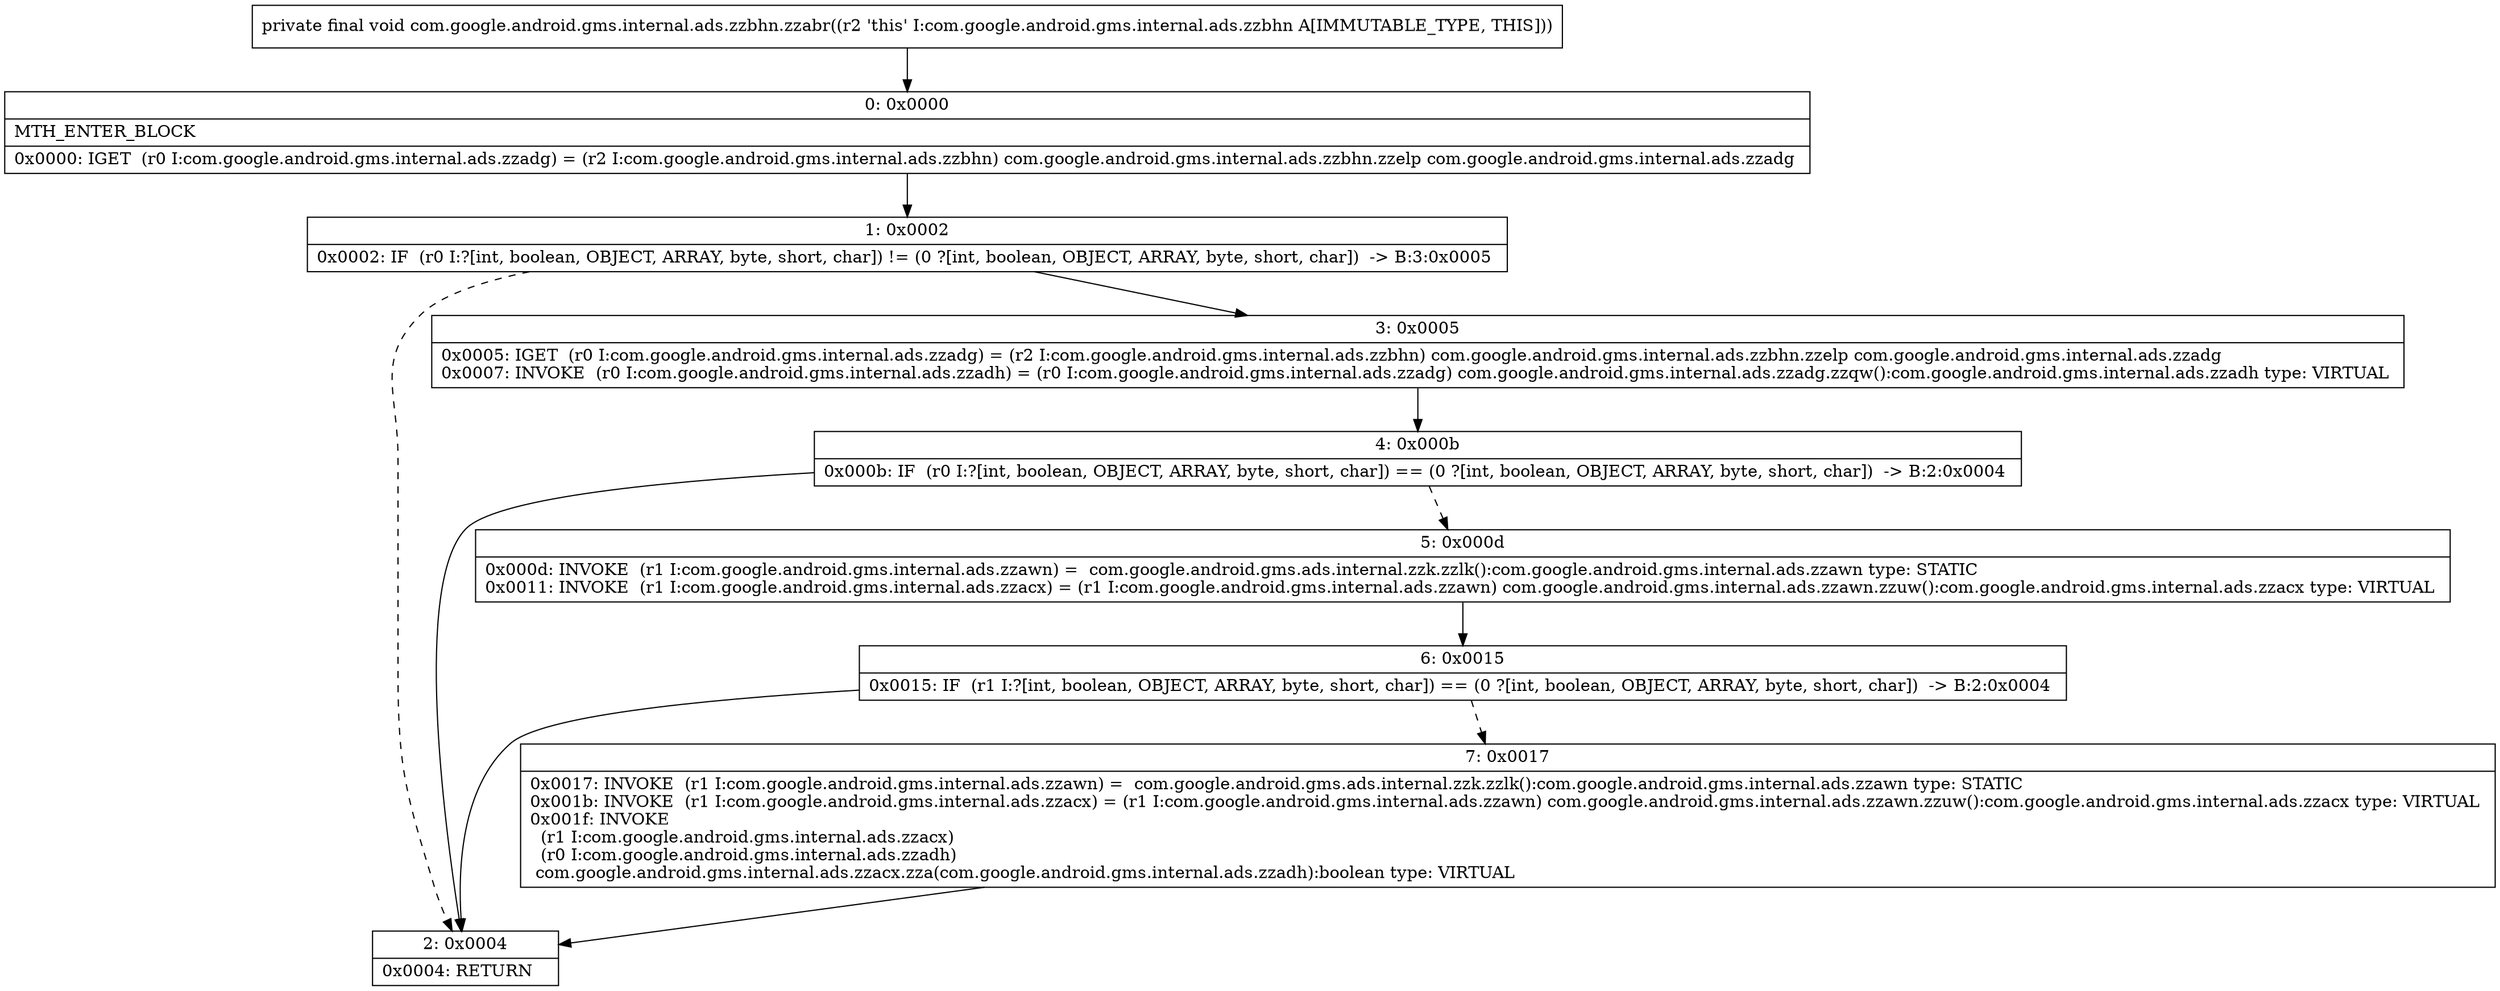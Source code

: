 digraph "CFG forcom.google.android.gms.internal.ads.zzbhn.zzabr()V" {
Node_0 [shape=record,label="{0\:\ 0x0000|MTH_ENTER_BLOCK\l|0x0000: IGET  (r0 I:com.google.android.gms.internal.ads.zzadg) = (r2 I:com.google.android.gms.internal.ads.zzbhn) com.google.android.gms.internal.ads.zzbhn.zzelp com.google.android.gms.internal.ads.zzadg \l}"];
Node_1 [shape=record,label="{1\:\ 0x0002|0x0002: IF  (r0 I:?[int, boolean, OBJECT, ARRAY, byte, short, char]) != (0 ?[int, boolean, OBJECT, ARRAY, byte, short, char])  \-\> B:3:0x0005 \l}"];
Node_2 [shape=record,label="{2\:\ 0x0004|0x0004: RETURN   \l}"];
Node_3 [shape=record,label="{3\:\ 0x0005|0x0005: IGET  (r0 I:com.google.android.gms.internal.ads.zzadg) = (r2 I:com.google.android.gms.internal.ads.zzbhn) com.google.android.gms.internal.ads.zzbhn.zzelp com.google.android.gms.internal.ads.zzadg \l0x0007: INVOKE  (r0 I:com.google.android.gms.internal.ads.zzadh) = (r0 I:com.google.android.gms.internal.ads.zzadg) com.google.android.gms.internal.ads.zzadg.zzqw():com.google.android.gms.internal.ads.zzadh type: VIRTUAL \l}"];
Node_4 [shape=record,label="{4\:\ 0x000b|0x000b: IF  (r0 I:?[int, boolean, OBJECT, ARRAY, byte, short, char]) == (0 ?[int, boolean, OBJECT, ARRAY, byte, short, char])  \-\> B:2:0x0004 \l}"];
Node_5 [shape=record,label="{5\:\ 0x000d|0x000d: INVOKE  (r1 I:com.google.android.gms.internal.ads.zzawn) =  com.google.android.gms.ads.internal.zzk.zzlk():com.google.android.gms.internal.ads.zzawn type: STATIC \l0x0011: INVOKE  (r1 I:com.google.android.gms.internal.ads.zzacx) = (r1 I:com.google.android.gms.internal.ads.zzawn) com.google.android.gms.internal.ads.zzawn.zzuw():com.google.android.gms.internal.ads.zzacx type: VIRTUAL \l}"];
Node_6 [shape=record,label="{6\:\ 0x0015|0x0015: IF  (r1 I:?[int, boolean, OBJECT, ARRAY, byte, short, char]) == (0 ?[int, boolean, OBJECT, ARRAY, byte, short, char])  \-\> B:2:0x0004 \l}"];
Node_7 [shape=record,label="{7\:\ 0x0017|0x0017: INVOKE  (r1 I:com.google.android.gms.internal.ads.zzawn) =  com.google.android.gms.ads.internal.zzk.zzlk():com.google.android.gms.internal.ads.zzawn type: STATIC \l0x001b: INVOKE  (r1 I:com.google.android.gms.internal.ads.zzacx) = (r1 I:com.google.android.gms.internal.ads.zzawn) com.google.android.gms.internal.ads.zzawn.zzuw():com.google.android.gms.internal.ads.zzacx type: VIRTUAL \l0x001f: INVOKE  \l  (r1 I:com.google.android.gms.internal.ads.zzacx)\l  (r0 I:com.google.android.gms.internal.ads.zzadh)\l com.google.android.gms.internal.ads.zzacx.zza(com.google.android.gms.internal.ads.zzadh):boolean type: VIRTUAL \l}"];
MethodNode[shape=record,label="{private final void com.google.android.gms.internal.ads.zzbhn.zzabr((r2 'this' I:com.google.android.gms.internal.ads.zzbhn A[IMMUTABLE_TYPE, THIS])) }"];
MethodNode -> Node_0;
Node_0 -> Node_1;
Node_1 -> Node_2[style=dashed];
Node_1 -> Node_3;
Node_3 -> Node_4;
Node_4 -> Node_2;
Node_4 -> Node_5[style=dashed];
Node_5 -> Node_6;
Node_6 -> Node_2;
Node_6 -> Node_7[style=dashed];
Node_7 -> Node_2;
}

